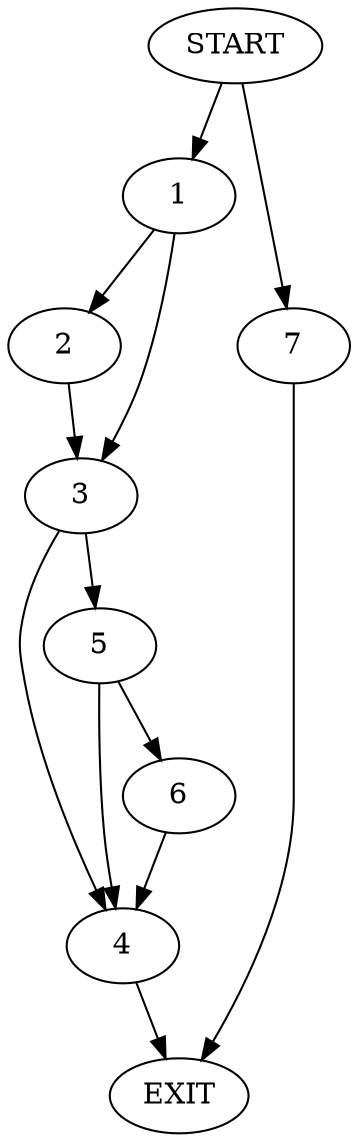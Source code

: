 digraph {
0 [label="START"]
8 [label="EXIT"]
0 -> 1
1 -> 2
1 -> 3
2 -> 3
3 -> 4
3 -> 5
4 -> 8
5 -> 4
5 -> 6
0 -> 7
7 -> 8
6 -> 4
}
